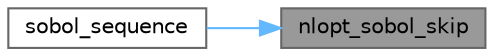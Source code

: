 digraph "nlopt_sobol_skip"
{
 // LATEX_PDF_SIZE
  bgcolor="transparent";
  edge [fontname=Helvetica,fontsize=10,labelfontname=Helvetica,labelfontsize=10];
  node [fontname=Helvetica,fontsize=10,shape=box,height=0.2,width=0.4];
  rankdir="RL";
  Node1 [id="Node000001",label="nlopt_sobol_skip",height=0.2,width=0.4,color="gray40", fillcolor="grey60", style="filled", fontcolor="black",tooltip=" "];
  Node1 -> Node2 [id="edge1_Node000001_Node000002",dir="back",color="steelblue1",style="solid",tooltip=" "];
  Node2 [id="Node000002",label="sobol_sequence",height=0.2,width=0.4,color="grey40", fillcolor="white", style="filled",URL="$sobolseq_8c.html#a670defd3a8b9d05d86bc8da76de23778",tooltip=" "];
}
